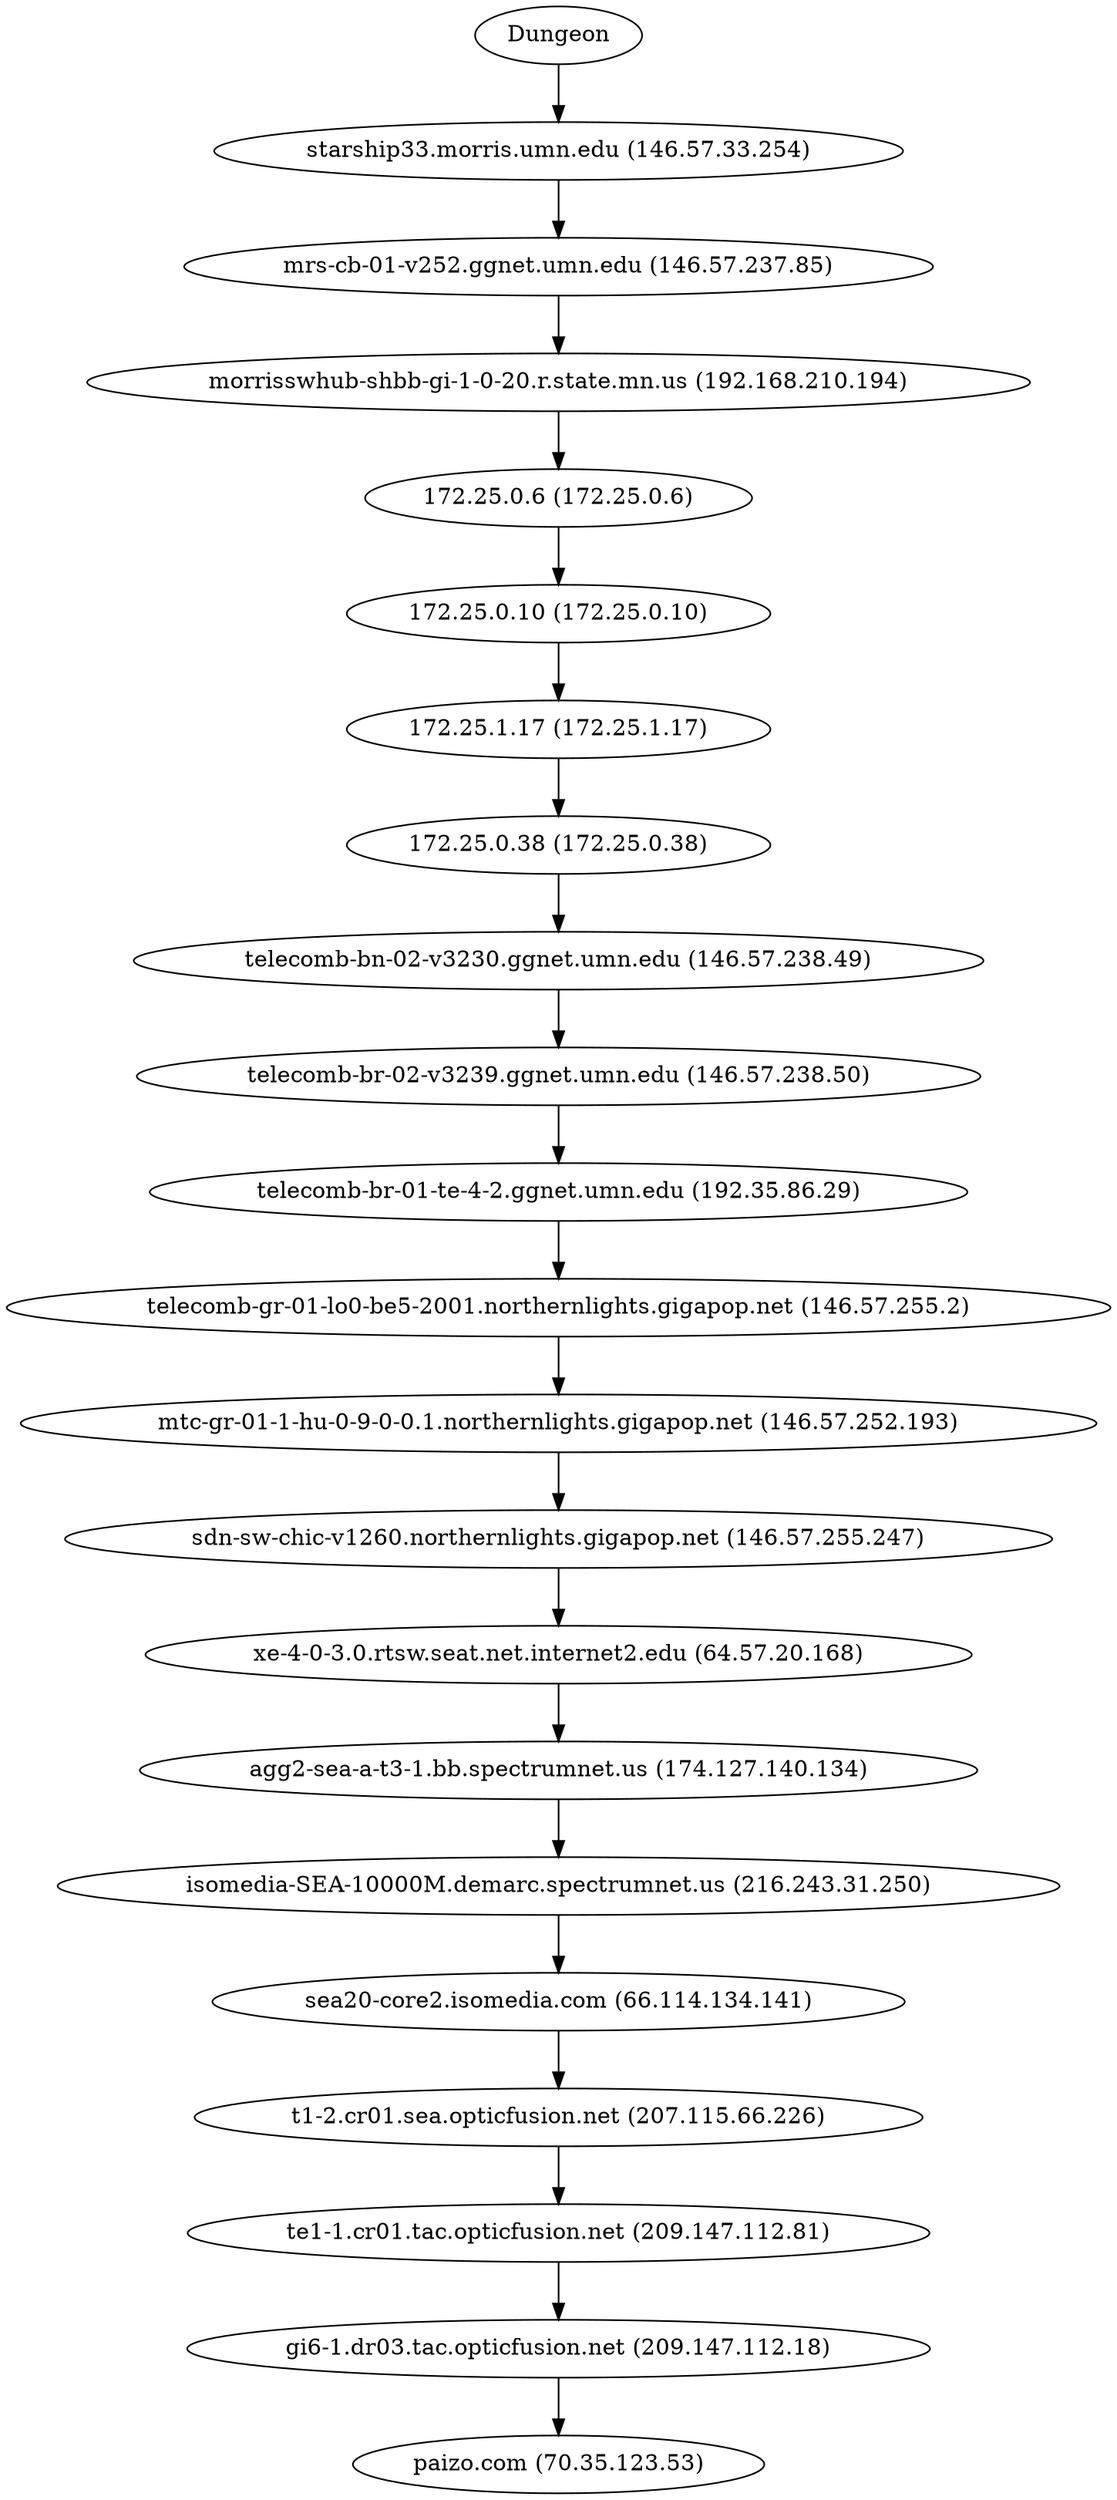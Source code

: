 digraph network {

// traceroute to paizo.com (70.35.123.53), 60 hops max, 60 byte packets
"Dungeon" -> "starship33.morris.umn.edu (146.57.33.254)";
"starship33.morris.umn.edu (146.57.33.254)" -> "mrs-cb-01-v252.ggnet.umn.edu (146.57.237.85)";
"mrs-cb-01-v252.ggnet.umn.edu (146.57.237.85)" -> "morrisswhub-shbb-gi-1-0-20.r.state.mn.us (192.168.210.194)";
"morrisswhub-shbb-gi-1-0-20.r.state.mn.us (192.168.210.194)" -> "172.25.0.6 (172.25.0.6)";
"172.25.0.6 (172.25.0.6)" -> "172.25.0.10 (172.25.0.10)";
"172.25.0.10 (172.25.0.10)" -> "172.25.1.17 (172.25.1.17)";
"172.25.1.17 (172.25.1.17)" -> "172.25.0.38 (172.25.0.38)";
"172.25.0.38 (172.25.0.38)" -> "telecomb-bn-02-v3230.ggnet.umn.edu (146.57.238.49)";
"telecomb-bn-02-v3230.ggnet.umn.edu (146.57.238.49)" -> "telecomb-br-02-v3239.ggnet.umn.edu (146.57.238.50)";
"telecomb-br-02-v3239.ggnet.umn.edu (146.57.238.50)" -> "telecomb-br-01-te-4-2.ggnet.umn.edu (192.35.86.29)";
"telecomb-br-01-te-4-2.ggnet.umn.edu (192.35.86.29)" -> "telecomb-gr-01-lo0-be5-2001.northernlights.gigapop.net (146.57.255.2)";
"telecomb-gr-01-lo0-be5-2001.northernlights.gigapop.net (146.57.255.2)" -> "mtc-gr-01-1-hu-0-9-0-0.1.northernlights.gigapop.net (146.57.252.193)";
"mtc-gr-01-1-hu-0-9-0-0.1.northernlights.gigapop.net (146.57.252.193)" -> "sdn-sw-chic-v1260.northernlights.gigapop.net (146.57.255.247)";
"sdn-sw-chic-v1260.northernlights.gigapop.net (146.57.255.247)" -> "xe-4-0-3.0.rtsw.seat.net.internet2.edu (64.57.20.168)";
"xe-4-0-3.0.rtsw.seat.net.internet2.edu (64.57.20.168)" -> "agg2-sea-a-t3-1.bb.spectrumnet.us (174.127.140.134)";
"agg2-sea-a-t3-1.bb.spectrumnet.us (174.127.140.134)" -> "isomedia-SEA-10000M.demarc.spectrumnet.us (216.243.31.250)";
"isomedia-SEA-10000M.demarc.spectrumnet.us (216.243.31.250)" -> "sea20-core2.isomedia.com (66.114.134.141)";
"sea20-core2.isomedia.com (66.114.134.141)" -> "t1-2.cr01.sea.opticfusion.net (207.115.66.226)";
"t1-2.cr01.sea.opticfusion.net (207.115.66.226)" -> "te1-1.cr01.tac.opticfusion.net (209.147.112.81)";
"te1-1.cr01.tac.opticfusion.net (209.147.112.81)" -> "gi6-1.dr03.tac.opticfusion.net (209.147.112.18)";
"gi6-1.dr03.tac.opticfusion.net (209.147.112.18)" -> "paizo.com (70.35.123.53)";
}
